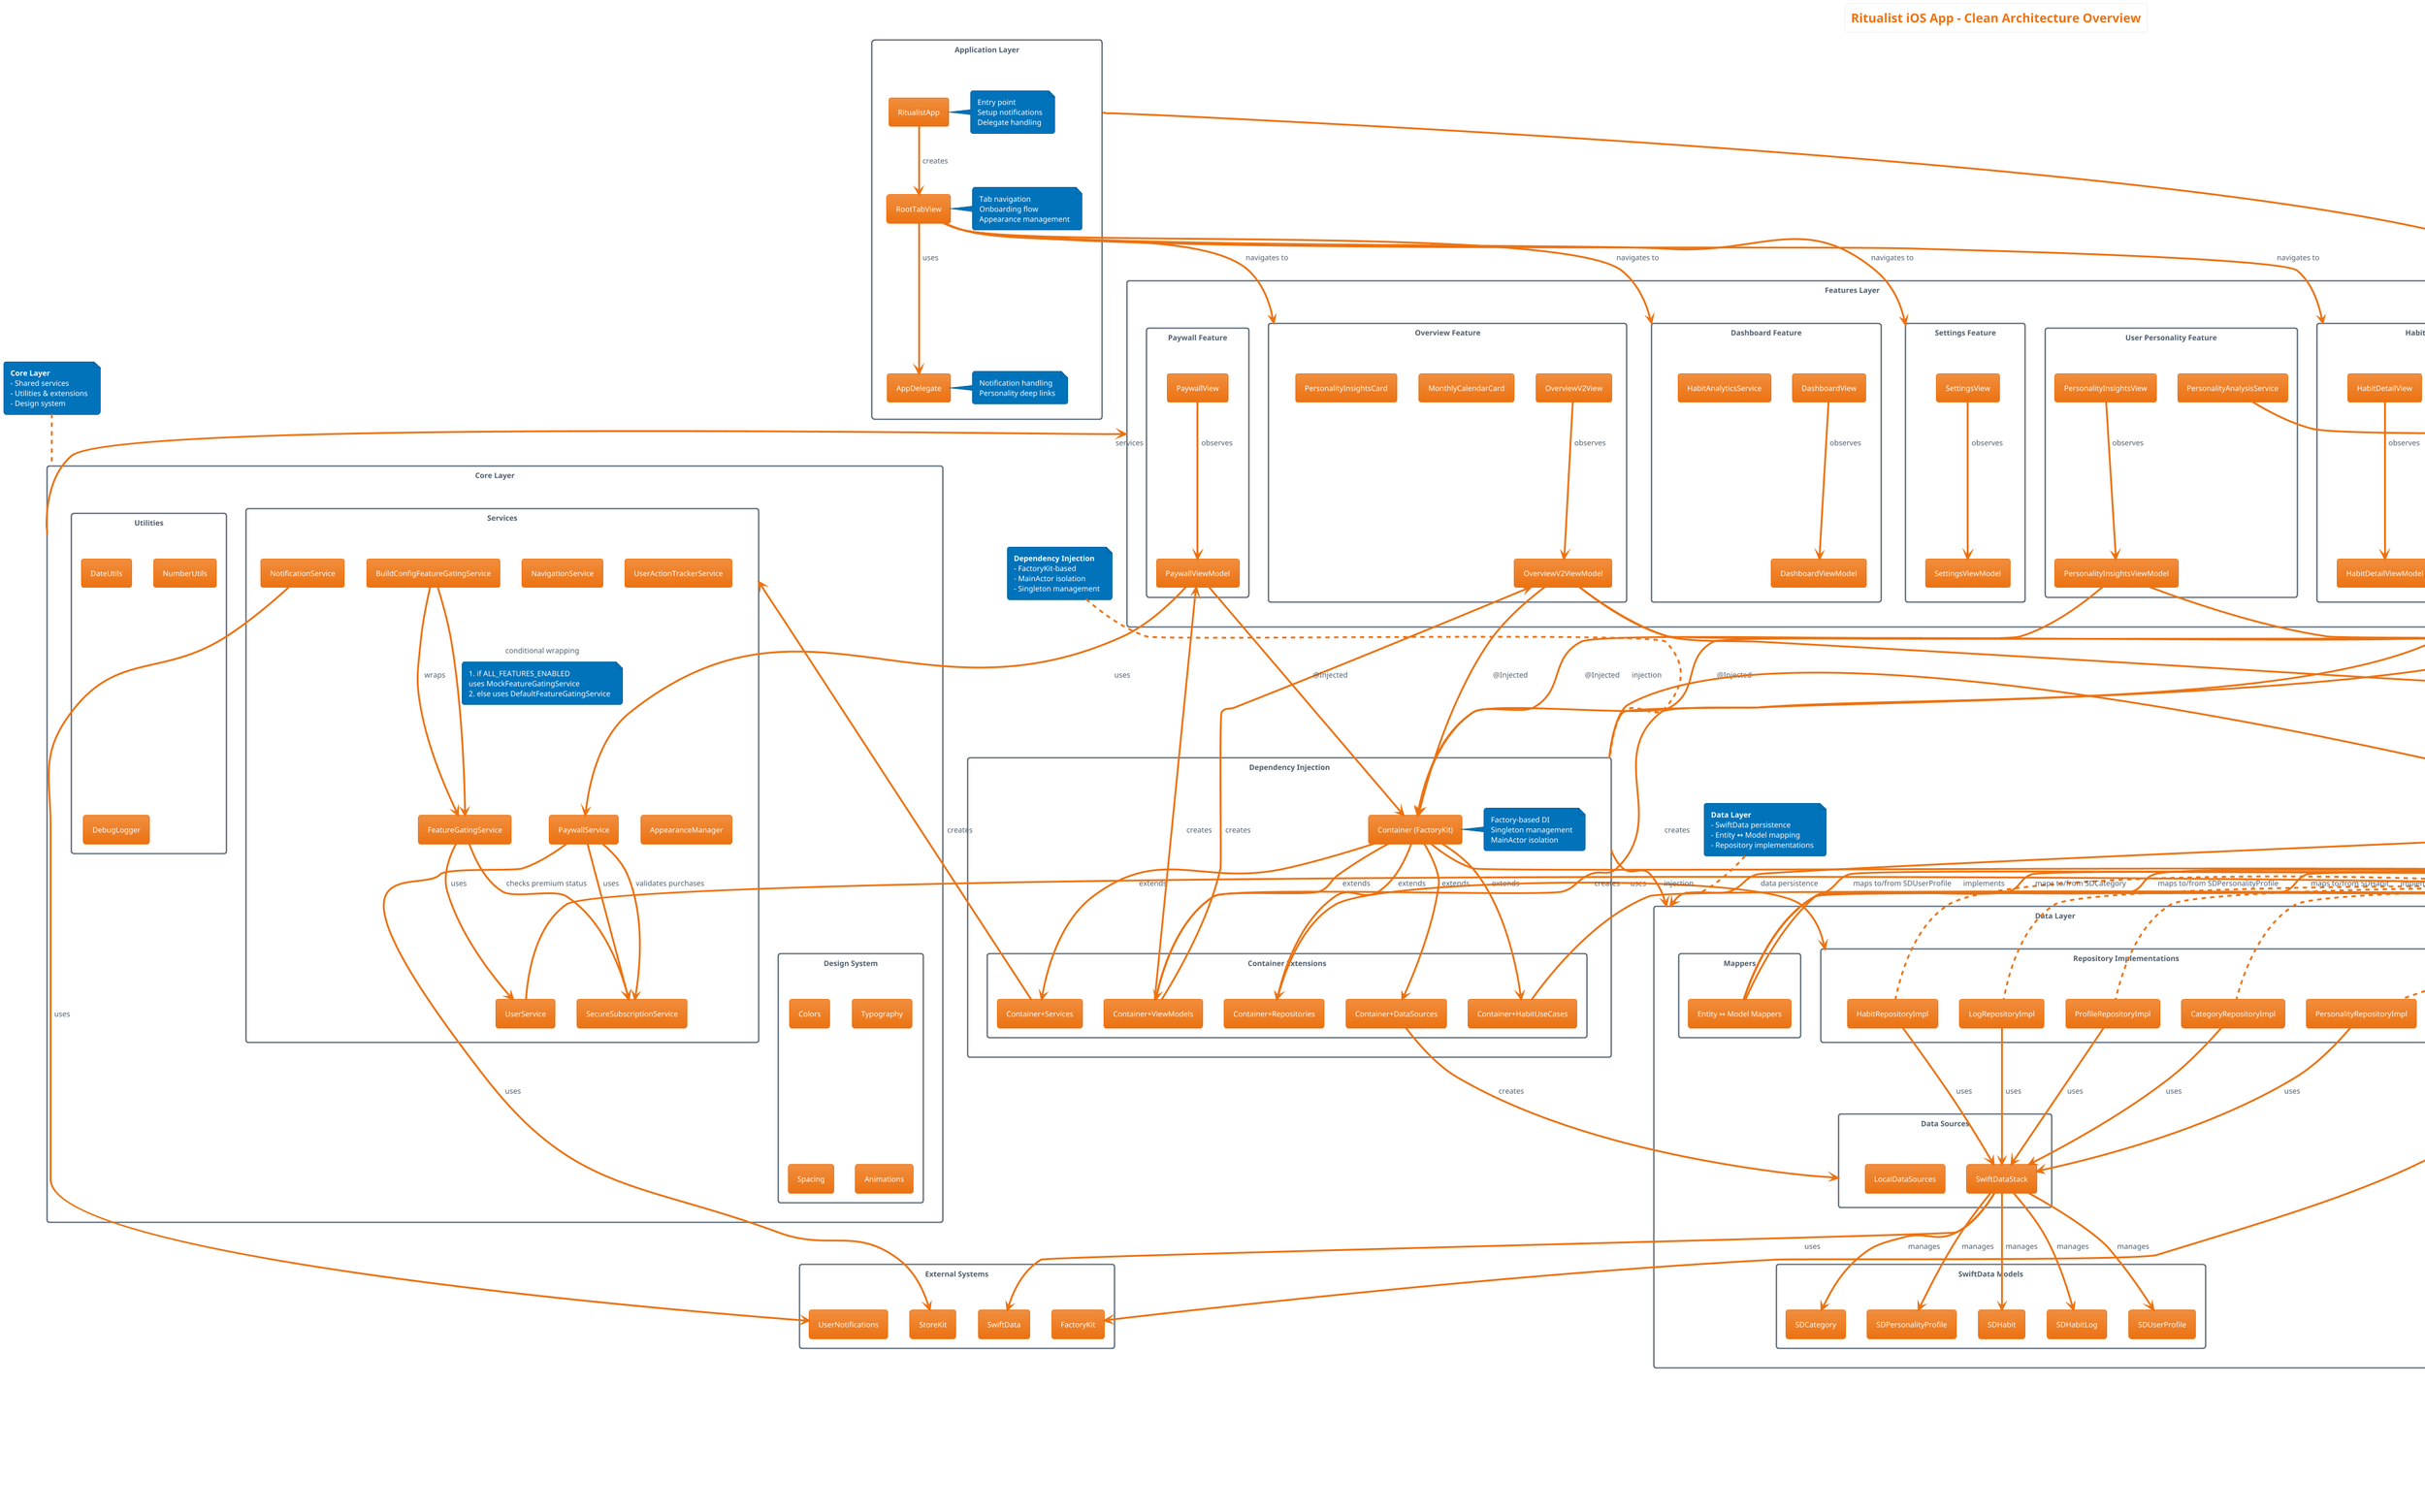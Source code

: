 @startuml Ritualist iOS Architecture

!theme aws-orange
skinparam backgroundColor white
skinparam componentStyle rectangle
skinparam packageStyle rectangle

title Ritualist iOS App - Clean Architecture Overview

' ==== Application Layer ====
package "Application Layer" as AppLayer {
    component "RitualistApp" as RitualistApp
    note right of RitualistApp: Entry point\nSetup notifications\nDelegate handling
    
    component "RootTabView" as RootTabView
    note right of RootTabView: Tab navigation\nOnboarding flow\nAppearance management
    
    component "AppDelegate" as AppDelegate
    note right of AppDelegate: Notification handling\nPersonality deep links
}

' ==== Features Layer ====
package "Features Layer" as FeaturesLayer {
    package "Habits Feature" as HabitsFeature {
        component "HabitsView" as HabitsView
        component "HabitsViewModel" as HabitsViewModel
        component "HabitDetailView" as HabitDetailView
        component "HabitDetailViewModel" as HabitDetailViewModel
    }
    
    package "Overview Feature" as OverviewFeature {
        component "OverviewV2View" as OverviewV2View
        component "OverviewV2ViewModel" as OverviewV2ViewModel
        component "MonthlyCalendarCard" as MonthlyCalendarCard
        component "PersonalityInsightsCard" as PersonalityInsightsCard
    }
    
    package "Dashboard Feature" as DashboardFeature {
        component "DashboardView" as DashboardView
        component "DashboardViewModel" as DashboardViewModel
        component "HabitAnalyticsService" as HabitAnalyticsService
    }
    
    package "Settings Feature" as SettingsFeature {
        component "SettingsView" as SettingsView
        component "SettingsViewModel" as SettingsViewModel
    }
    
    package "Paywall Feature" as PaywallFeature {
        component "PaywallView" as PaywallView
        component "PaywallViewModel" as PaywallViewModel
    }
    
    package "User Personality Feature" as PersonalityFeature {
        component "PersonalityInsightsView" as PersonalityInsightsView
        component "PersonalityInsightsViewModel" as PersonalityInsightsViewModel
        component "PersonalityAnalysisService" as PersonalityAnalysisService
    }
}

' ==== Domain Layer ====
package "Domain Layer" as DomainLayer {
    package "Entities" as DomainEntities {
        component "Habit" as HabitEntity
        component "HabitLog" as HabitLogEntity
        component "UserProfile" as UserProfileEntity
        component "Category" as CategoryEntity
        component "PersonalityProfile" as PersonalityProfileEntity
    }
    
    package "Use Cases" as UseCases {
        component "CreateHabit" as CreateHabitUC
        component "GetActiveHabits" as GetActiveHabitsUC
        component "LogHabit" as LogHabitUC
        component "ToggleHabitLog" as ToggleHabitLogUC
        component "LoadProfile" as LoadProfileUC
        component "AnalyzePersonality" as AnalyzePersonalityUC
        component "CreateHabitFromSuggestion" as CreateHabitFromSuggestionUC
    }
    
    package "Repository Protocols" as RepoProtocols {
        interface "HabitRepository" as IHabitRepository
        interface "LogRepository" as ILogRepository
        interface "ProfileRepository" as IProfileRepository
        interface "CategoryRepository" as ICategoryRepository
        interface "PersonalityRepository" as IPersonalityRepository
    }
}

' ==== Data Layer ====
package "Data Layer" as DataLayer {
    package "SwiftData Models" as SDModels {
        component "SDHabit" as SDHabit
        component "SDHabitLog" as SDHabitLog
        component "SDUserProfile" as SDUserProfile
        component "SDCategory" as SDCategory
        component "SDPersonalityProfile" as SDPersonalityProfile
    }
    
    package "Repository Implementations" as RepoImpl {
        component "HabitRepositoryImpl" as HabitRepoImpl
        component "LogRepositoryImpl" as LogRepoImpl
        component "ProfileRepositoryImpl" as ProfileRepoImpl
        component "CategoryRepositoryImpl" as CategoryRepoImpl
        component "PersonalityRepositoryImpl" as PersonalityRepoImpl
    }
    
    package "Data Sources" as DataSources {
        component "SwiftDataStack" as SwiftDataStack
        component "LocalDataSources" as LocalDataSources
    }
    
    package "Mappers" as Mappers {
        component "Entity ↔ Model Mappers" as EntityMappers
    }
}

' ==== Core Layer ====
package "Core Layer" as CoreLayer {
    package "Services" as Services {
        component "FeatureGatingService" as FeatureGatingService
        component "PaywallService" as PaywallService
        component "SecureSubscriptionService" as SecureSubscriptionService
        component "UserService" as UserService
        component "NotificationService" as NotificationService
        component "NavigationService" as NavigationService
        component "UserActionTrackerService" as UserActionTrackerService
        component "AppearanceManager" as AppearanceManager
        component "BuildConfigFeatureGatingService" as BuildConfigFeatureGatingService
    }
    
    package "Utilities" as Utilities {
        component "DateUtils" as DateUtils
        component "NumberUtils" as NumberUtils
        component "DebugLogger" as DebugLogger
    }
    
    package "Design System" as DesignSystem {
        component "Colors" as Colors
        component "Typography" as Typography
        component "Spacing" as Spacing
        component "Animations" as Animations
    }
}

' ==== Dependency Injection ====
package "Dependency Injection" as DILayer {
    component "Container (FactoryKit)" as Container
    note right of Container: Factory-based DI\nSingleton management\nMainActor isolation
    
    package "Container Extensions" as ContainerExt {
        component "Container+Services" as ContainerServices
        component "Container+HabitUseCases" as ContainerHabits
        component "Container+ViewModels" as ContainerViewModels
        component "Container+Repositories" as ContainerRepos
        component "Container+DataSources" as ContainerDataSources
    }
}

' ==== External Dependencies ====
package "External Systems" as ExternalSystems {
    component "SwiftData" as SwiftData
    component "UserNotifications" as UserNotifications
    component "StoreKit" as StoreKit
    component "FactoryKit" as FactoryKit
}

' ===== RELATIONSHIPS =====

' Application Layer Relationships
RitualistApp --> RootTabView : creates
RootTabView --> AppDelegate : uses
RootTabView --> HabitsFeature : navigates to
RootTabView --> OverviewFeature : navigates to
RootTabView --> DashboardFeature : navigates to
RootTabView --> SettingsFeature : navigates to

' Features to ViewModels
HabitsView --> HabitsViewModel : observes
HabitDetailView --> HabitDetailViewModel : observes
OverviewV2View --> OverviewV2ViewModel : observes
DashboardView --> DashboardViewModel : observes
SettingsView --> SettingsViewModel : observes
PaywallView --> PaywallViewModel : observes
PersonalityInsightsView --> PersonalityInsightsViewModel : observes

' ViewModels to Use Cases
HabitsViewModel --> CreateHabitUC : calls
HabitsViewModel --> GetActiveHabitsUC : calls
HabitsViewModel --> CreateHabitFromSuggestionUC : calls
OverviewV2ViewModel --> ToggleHabitLogUC : calls
OverviewV2ViewModel --> LoadProfileUC : calls
PersonalityInsightsViewModel --> AnalyzePersonalityUC : calls

' Use Cases to Repository Protocols
CreateHabitUC --> IHabitRepository : uses
GetActiveHabitsUC --> IHabitRepository : uses
LogHabitUC --> ILogRepository : uses
LoadProfileUC --> IProfileRepository : uses
AnalyzePersonalityUC --> IPersonalityRepository : uses

' Repository Implementations
HabitRepoImpl .up.|> IHabitRepository : implements
LogRepoImpl .up.|> ILogRepository : implements
ProfileRepoImpl .up.|> IProfileRepository : implements
CategoryRepoImpl .up.|> ICategoryRepository : implements
PersonalityRepoImpl .up.|> IPersonalityRepository : implements

' Data Layer Relationships
HabitRepoImpl --> SwiftDataStack : uses
LogRepoImpl --> SwiftDataStack : uses
ProfileRepoImpl --> SwiftDataStack : uses
CategoryRepoImpl --> SwiftDataStack : uses
PersonalityRepoImpl --> SwiftDataStack : uses

' SwiftData Models
SwiftDataStack --> SDHabit : manages
SwiftDataStack --> SDHabitLog : manages
SwiftDataStack --> SDUserProfile : manages
SwiftDataStack --> SDCategory : manages
SwiftDataStack --> SDPersonalityProfile : manages

' Entity Mapping
EntityMappers --> HabitEntity : maps to/from SDHabit
EntityMappers --> HabitLogEntity : maps to/from SDHabitLog
EntityMappers --> UserProfileEntity : maps to/from SDUserProfile
EntityMappers --> CategoryEntity : maps to/from SDCategory
EntityMappers --> PersonalityProfileEntity : maps to/from SDPersonalityProfile

' Core Services Relationships
PaywallService --> SecureSubscriptionService : uses
FeatureGatingService --> UserService : uses
BuildConfigFeatureGatingService --> FeatureGatingService : wraps
UserService --> IProfileRepository : uses
PersonalityAnalysisService --> IPersonalityRepository : uses

' Dependency Injection Relationships
Container --> ContainerServices : extends
Container --> ContainerHabits : extends
Container --> ContainerViewModels : extends
Container --> ContainerRepos : extends
Container --> ContainerDataSources : extends

ContainerServices --> Services : creates
ContainerHabits --> UseCases : creates
ContainerViewModels --> HabitsViewModel : creates
ContainerViewModels --> OverviewV2ViewModel : creates
ContainerViewModels --> PaywallViewModel : creates
ContainerRepos --> RepoImpl : creates
ContainerDataSources --> DataSources : creates

' ViewModels inject via FactoryKit
HabitsViewModel --> Container : @Injected
OverviewV2ViewModel --> Container : @Injected
PaywallViewModel --> Container : @Injected
PersonalityInsightsViewModel --> Container : @Injected

' External Dependencies
SwiftDataStack --> SwiftData : uses
NotificationService --> UserNotifications : uses
PaywallService --> StoreKit : uses
Container --> FactoryKit : uses

' Security Layer (Subscription)
PaywallViewModel --> PaywallService : uses
PaywallService --> SecureSubscriptionService : validates purchases
FeatureGatingService --> SecureSubscriptionService : checks premium status

' Build Configuration Integration
BuildConfigFeatureGatingService --> FeatureGatingService : conditional wrapping
note on link : #if ALL_FEATURES_ENABLED\nuses MockFeatureGatingService\n#else uses DefaultFeatureGatingService

' Data Flow Arrows (Clean Architecture)
AppLayer -down-> FeaturesLayer : user interaction
FeaturesLayer -down-> DomainLayer : business logic
DomainLayer -down-> DataLayer : data persistence
CoreLayer -right-> FeaturesLayer : services
DILayer -up-> FeaturesLayer : injection
DILayer -up-> DomainLayer : injection
DILayer -up-> DataLayer : injection

' Notes
note top of DomainLayer : **Domain Layer**\n- Pure business logic\n- No external dependencies\n- Repository protocols only
note top of DataLayer : **Data Layer**\n- SwiftData persistence\n- Entity ↔ Model mapping\n- Repository implementations
note top of CoreLayer : **Core Layer**\n- Shared services\n- Utilities & extensions\n- Design system
note top of DILayer : **Dependency Injection**\n- FactoryKit-based\n- MainActor isolation\n- Singleton management

' Legend
legend right
  |Color| Type |
  |<#lightblue>| View Layer |
  |<#lightgreen>| Domain Layer |
  |<#lightyellow>| Data Layer |
  |<#lightgray>| Core Services |
  |<#lightpink>| Dependency Injection |
endlegend

@enduml